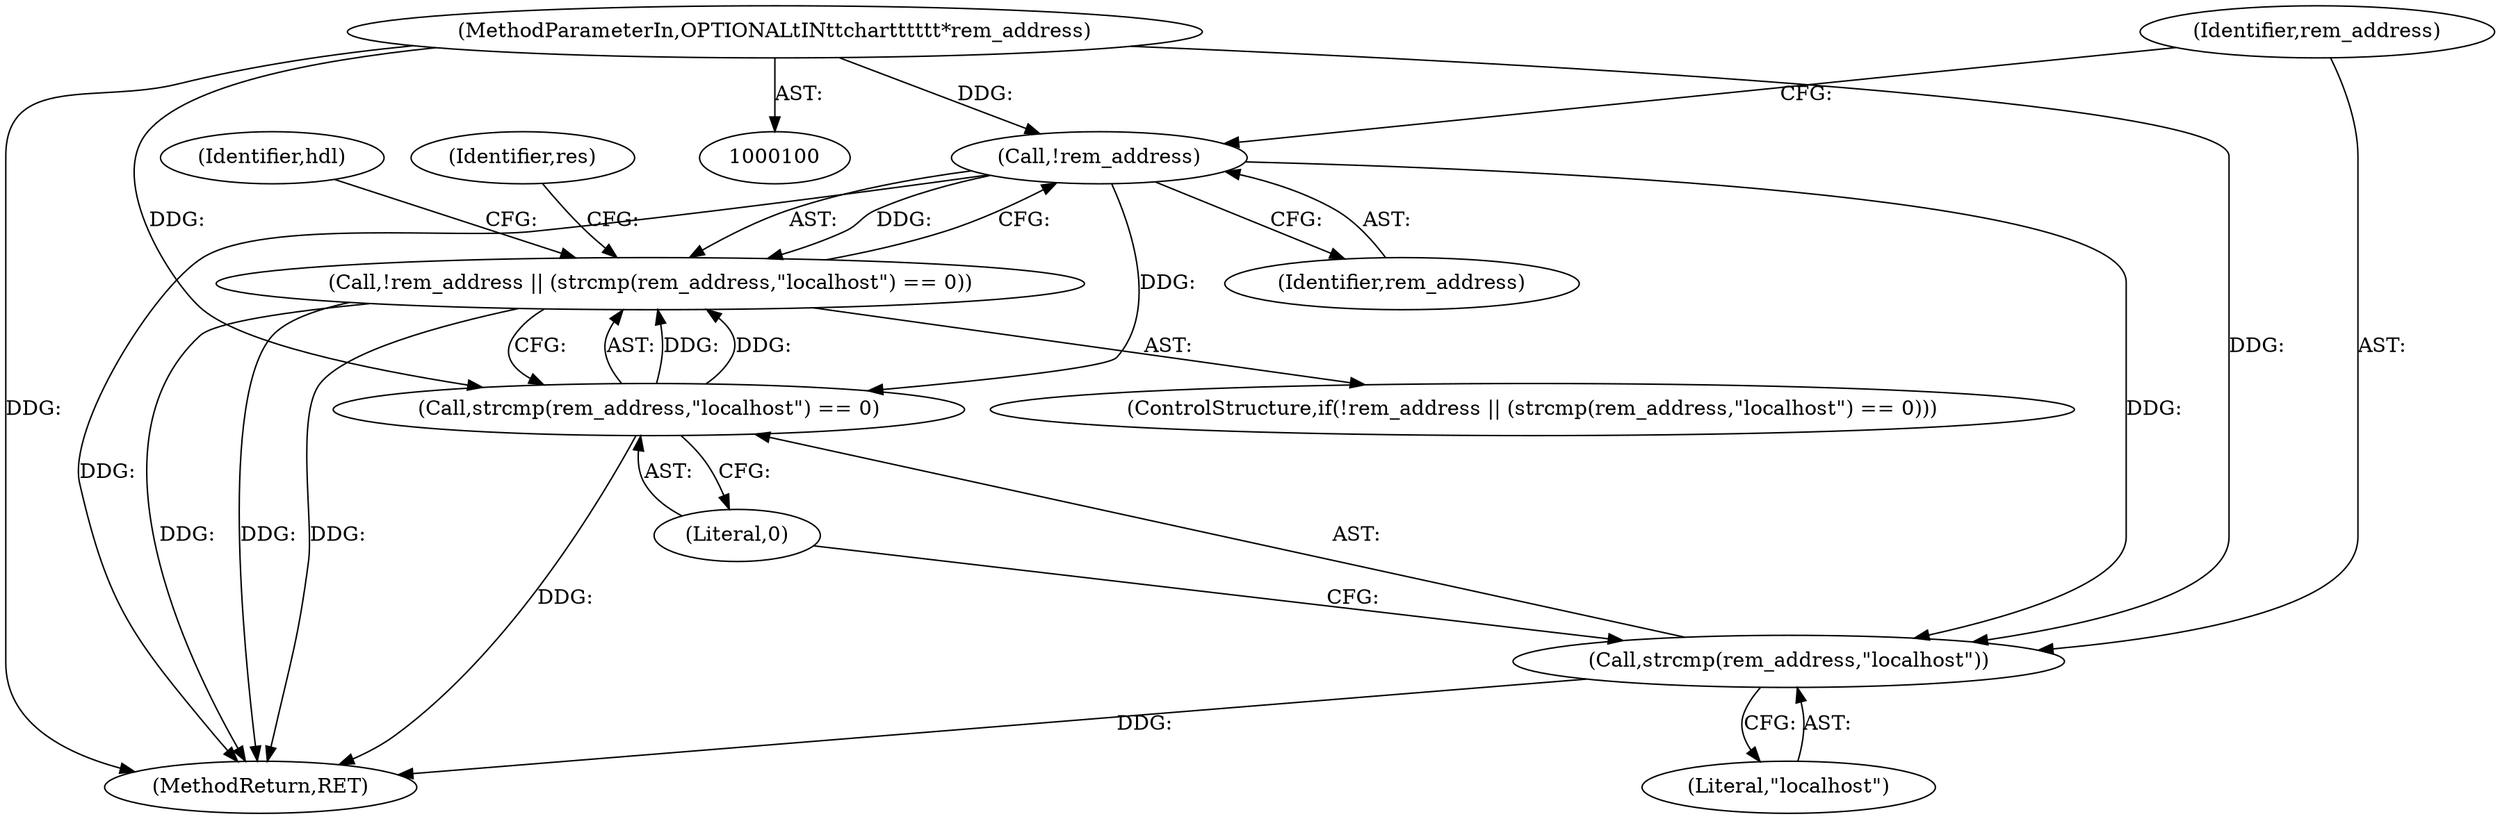 digraph "0_opa-ff_c5759e7b76f5bf844be6c6641cc1b356bbc83869_2@pointer" {
"1000103" [label="(MethodParameterIn,OPTIONAL\tIN\t\tchar\t\t\t\t\t\t*rem_address)"];
"1000136" [label="(Call,!rem_address)"];
"1000135" [label="(Call,!rem_address || (strcmp(rem_address,\"localhost\") == 0))"];
"1000138" [label="(Call,strcmp(rem_address,\"localhost\") == 0)"];
"1000139" [label="(Call,strcmp(rem_address,\"localhost\"))"];
"1000139" [label="(Call,strcmp(rem_address,\"localhost\"))"];
"1000137" [label="(Identifier,rem_address)"];
"1000178" [label="(Identifier,res)"];
"1000134" [label="(ControlStructure,if(!rem_address || (strcmp(rem_address,\"localhost\") == 0)))"];
"1000140" [label="(Identifier,rem_address)"];
"1000138" [label="(Call,strcmp(rem_address,\"localhost\") == 0)"];
"1000190" [label="(MethodReturn,RET)"];
"1000135" [label="(Call,!rem_address || (strcmp(rem_address,\"localhost\") == 0))"];
"1000147" [label="(Identifier,hdl)"];
"1000142" [label="(Literal,0)"];
"1000136" [label="(Call,!rem_address)"];
"1000103" [label="(MethodParameterIn,OPTIONAL\tIN\t\tchar\t\t\t\t\t\t*rem_address)"];
"1000141" [label="(Literal,\"localhost\")"];
"1000103" -> "1000100"  [label="AST: "];
"1000103" -> "1000190"  [label="DDG: "];
"1000103" -> "1000136"  [label="DDG: "];
"1000103" -> "1000138"  [label="DDG: "];
"1000103" -> "1000139"  [label="DDG: "];
"1000136" -> "1000135"  [label="AST: "];
"1000136" -> "1000137"  [label="CFG: "];
"1000137" -> "1000136"  [label="AST: "];
"1000140" -> "1000136"  [label="CFG: "];
"1000135" -> "1000136"  [label="CFG: "];
"1000136" -> "1000190"  [label="DDG: "];
"1000136" -> "1000135"  [label="DDG: "];
"1000136" -> "1000138"  [label="DDG: "];
"1000136" -> "1000139"  [label="DDG: "];
"1000135" -> "1000134"  [label="AST: "];
"1000135" -> "1000138"  [label="CFG: "];
"1000138" -> "1000135"  [label="AST: "];
"1000147" -> "1000135"  [label="CFG: "];
"1000178" -> "1000135"  [label="CFG: "];
"1000135" -> "1000190"  [label="DDG: "];
"1000135" -> "1000190"  [label="DDG: "];
"1000135" -> "1000190"  [label="DDG: "];
"1000138" -> "1000135"  [label="DDG: "];
"1000138" -> "1000135"  [label="DDG: "];
"1000138" -> "1000142"  [label="CFG: "];
"1000139" -> "1000138"  [label="AST: "];
"1000142" -> "1000138"  [label="AST: "];
"1000138" -> "1000190"  [label="DDG: "];
"1000139" -> "1000141"  [label="CFG: "];
"1000140" -> "1000139"  [label="AST: "];
"1000141" -> "1000139"  [label="AST: "];
"1000142" -> "1000139"  [label="CFG: "];
"1000139" -> "1000190"  [label="DDG: "];
}
